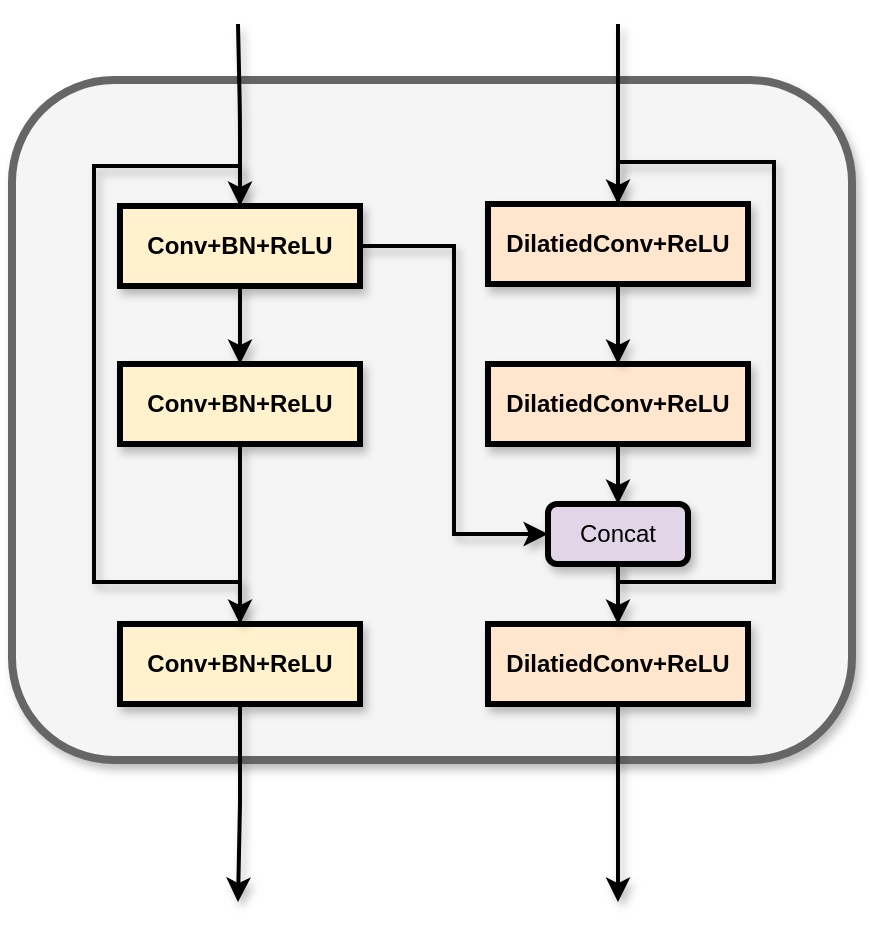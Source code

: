 <mxfile version="21.7.5" type="github">
  <diagram name="Page-1" id="qPdvbD_3wHOQJ4XgYrTA">
    <mxGraphModel dx="850" dy="777" grid="1" gridSize="10" guides="1" tooltips="1" connect="1" arrows="1" fold="1" page="1" pageScale="1" pageWidth="850" pageHeight="1100" math="0" shadow="0">
      <root>
        <mxCell id="0" />
        <mxCell id="1" parent="0" />
        <mxCell id="wB1HMgiuBddRS1M0Nn8E-1" value="" style="rounded=1;whiteSpace=wrap;html=1;fillColor=#f5f5f5;strokeColor=#666666;strokeWidth=4;fontColor=#333333;shadow=1;" parent="1" vertex="1">
          <mxGeometry x="139" y="129" width="420" height="340" as="geometry" />
        </mxCell>
        <mxCell id="wB1HMgiuBddRS1M0Nn8E-3" style="edgeStyle=orthogonalEdgeStyle;rounded=1;orthogonalLoop=1;jettySize=auto;html=1;strokeWidth=2;shadow=1;endArrow=none;endFill=0;startArrow=classic;startFill=1;" parent="1" source="wB1HMgiuBddRS1M0Nn8E-5" edge="1">
          <mxGeometry relative="1" as="geometry">
            <mxPoint x="252" y="101" as="targetPoint" />
          </mxGeometry>
        </mxCell>
        <mxCell id="wB1HMgiuBddRS1M0Nn8E-24" style="edgeStyle=orthogonalEdgeStyle;rounded=0;orthogonalLoop=1;jettySize=auto;html=1;entryX=0;entryY=0.5;entryDx=0;entryDy=0;strokeWidth=2;shadow=1;" parent="1" source="wB1HMgiuBddRS1M0Nn8E-5" target="wB1HMgiuBddRS1M0Nn8E-16" edge="1">
          <mxGeometry relative="1" as="geometry" />
        </mxCell>
        <mxCell id="wB1HMgiuBddRS1M0Nn8E-25" style="edgeStyle=orthogonalEdgeStyle;rounded=0;orthogonalLoop=1;jettySize=auto;html=1;entryX=0.5;entryY=0;entryDx=0;entryDy=0;strokeWidth=2;shadow=1;" parent="1" source="wB1HMgiuBddRS1M0Nn8E-5" target="wB1HMgiuBddRS1M0Nn8E-21" edge="1">
          <mxGeometry relative="1" as="geometry" />
        </mxCell>
        <mxCell id="wB1HMgiuBddRS1M0Nn8E-27" style="edgeStyle=orthogonalEdgeStyle;rounded=0;orthogonalLoop=1;jettySize=auto;html=1;exitX=0.5;exitY=0;exitDx=0;exitDy=0;entryX=0.5;entryY=0;entryDx=0;entryDy=0;strokeWidth=2;endArrow=none;endFill=0;shadow=1;" parent="1" source="wB1HMgiuBddRS1M0Nn8E-5" target="wB1HMgiuBddRS1M0Nn8E-7" edge="1">
          <mxGeometry relative="1" as="geometry">
            <mxPoint x="77" y="350" as="targetPoint" />
            <Array as="points">
              <mxPoint x="253" y="172" />
              <mxPoint x="180" y="172" />
              <mxPoint x="180" y="380" />
              <mxPoint x="253" y="380" />
            </Array>
          </mxGeometry>
        </mxCell>
        <mxCell id="wB1HMgiuBddRS1M0Nn8E-5" value="&lt;b&gt;Conv+BN+ReLU&lt;/b&gt;" style="rounded=0;whiteSpace=wrap;html=1;fillColor=#fff2cc;strokeColor=#000000;strokeWidth=3;shadow=1;" parent="1" vertex="1">
          <mxGeometry x="193" y="192" width="120" height="40" as="geometry" />
        </mxCell>
        <mxCell id="wB1HMgiuBddRS1M0Nn8E-6" style="edgeStyle=orthogonalEdgeStyle;rounded=0;orthogonalLoop=1;jettySize=auto;html=1;exitX=0.5;exitY=1;exitDx=0;exitDy=0;strokeWidth=2;shadow=1;" parent="1" source="wB1HMgiuBddRS1M0Nn8E-7" edge="1">
          <mxGeometry relative="1" as="geometry">
            <mxPoint x="252" y="540" as="targetPoint" />
          </mxGeometry>
        </mxCell>
        <mxCell id="wB1HMgiuBddRS1M0Nn8E-7" value="&lt;b style=&quot;border-color: var(--border-color);&quot;&gt;Conv+BN+ReLU&lt;/b&gt;" style="rounded=0;whiteSpace=wrap;html=1;fillColor=#fff2cc;strokeColor=#000000;strokeWidth=3;shadow=1;" parent="1" vertex="1">
          <mxGeometry x="193" y="401" width="120" height="40" as="geometry" />
        </mxCell>
        <mxCell id="wB1HMgiuBddRS1M0Nn8E-8" style="edgeStyle=orthogonalEdgeStyle;rounded=0;orthogonalLoop=1;jettySize=auto;html=1;entryX=0.5;entryY=0;entryDx=0;entryDy=0;strokeWidth=2;shadow=1;" parent="1" source="wB1HMgiuBddRS1M0Nn8E-9" target="wB1HMgiuBddRS1M0Nn8E-16" edge="1">
          <mxGeometry relative="1" as="geometry" />
        </mxCell>
        <mxCell id="wB1HMgiuBddRS1M0Nn8E-9" value="&lt;b style=&quot;border-color: var(--border-color);&quot;&gt;DilatiedConv+ReLU&lt;/b&gt;" style="rounded=0;whiteSpace=wrap;html=1;fillColor=#ffe6cc;strokeColor=#000000;strokeWidth=3;shadow=1;" parent="1" vertex="1">
          <mxGeometry x="377" y="271" width="130" height="40" as="geometry" />
        </mxCell>
        <mxCell id="wB1HMgiuBddRS1M0Nn8E-10" style="edgeStyle=orthogonalEdgeStyle;rounded=0;orthogonalLoop=1;jettySize=auto;html=1;exitX=0.5;exitY=1;exitDx=0;exitDy=0;strokeWidth=2;shadow=1;" parent="1" source="wB1HMgiuBddRS1M0Nn8E-11" edge="1">
          <mxGeometry relative="1" as="geometry">
            <mxPoint x="442" y="540" as="targetPoint" />
          </mxGeometry>
        </mxCell>
        <mxCell id="wB1HMgiuBddRS1M0Nn8E-11" value="&lt;b style=&quot;border-color: var(--border-color);&quot;&gt;DilatiedConv+ReLU&lt;/b&gt;" style="rounded=0;whiteSpace=wrap;html=1;fillColor=#ffe6cc;strokeColor=#000000;strokeWidth=3;shadow=1;" parent="1" vertex="1">
          <mxGeometry x="377" y="401" width="130" height="40" as="geometry" />
        </mxCell>
        <mxCell id="wB1HMgiuBddRS1M0Nn8E-12" style="edgeStyle=orthogonalEdgeStyle;rounded=0;orthogonalLoop=1;jettySize=auto;html=1;entryX=0.5;entryY=0;entryDx=0;entryDy=0;strokeWidth=2;shadow=1;" parent="1" source="wB1HMgiuBddRS1M0Nn8E-14" target="wB1HMgiuBddRS1M0Nn8E-9" edge="1">
          <mxGeometry relative="1" as="geometry" />
        </mxCell>
        <mxCell id="wB1HMgiuBddRS1M0Nn8E-13" style="rounded=0;orthogonalLoop=1;jettySize=auto;html=1;strokeWidth=2;shadow=1;startArrow=classic;startFill=1;endArrow=none;endFill=0;" parent="1" source="wB1HMgiuBddRS1M0Nn8E-14" edge="1">
          <mxGeometry relative="1" as="geometry">
            <mxPoint x="442" y="101" as="targetPoint" />
          </mxGeometry>
        </mxCell>
        <mxCell id="wB1HMgiuBddRS1M0Nn8E-30" style="edgeStyle=orthogonalEdgeStyle;rounded=0;orthogonalLoop=1;jettySize=auto;html=1;entryX=0.5;entryY=1;entryDx=0;entryDy=0;strokeWidth=2;endArrow=none;endFill=0;shadow=1;" parent="1" target="wB1HMgiuBddRS1M0Nn8E-16" edge="1">
          <mxGeometry relative="1" as="geometry">
            <mxPoint x="442" y="160" as="targetPoint" />
            <mxPoint x="442" y="190" as="sourcePoint" />
            <Array as="points">
              <mxPoint x="442" y="170" />
              <mxPoint x="520" y="170" />
              <mxPoint x="520" y="380" />
              <mxPoint x="442" y="380" />
            </Array>
          </mxGeometry>
        </mxCell>
        <mxCell id="wB1HMgiuBddRS1M0Nn8E-14" value="&lt;b style=&quot;border-color: var(--border-color);&quot;&gt;DilatiedConv+ReLU&lt;/b&gt;" style="rounded=0;whiteSpace=wrap;html=1;fillColor=#ffe6cc;strokeColor=#000000;strokeWidth=3;shadow=1;" parent="1" vertex="1">
          <mxGeometry x="377" y="191" width="130" height="40" as="geometry" />
        </mxCell>
        <mxCell id="wB1HMgiuBddRS1M0Nn8E-15" style="edgeStyle=orthogonalEdgeStyle;rounded=0;orthogonalLoop=1;jettySize=auto;html=1;entryX=0.5;entryY=0;entryDx=0;entryDy=0;strokeWidth=2;shadow=1;" parent="1" source="wB1HMgiuBddRS1M0Nn8E-16" target="wB1HMgiuBddRS1M0Nn8E-11" edge="1">
          <mxGeometry relative="1" as="geometry" />
        </mxCell>
        <mxCell id="wB1HMgiuBddRS1M0Nn8E-16" value="Concat" style="rounded=1;whiteSpace=wrap;html=1;strokeWidth=3;shadow=1;fillColor=#e1d5e7;strokeColor=#000000;" parent="1" vertex="1">
          <mxGeometry x="407" y="341" width="70" height="30" as="geometry" />
        </mxCell>
        <mxCell id="wB1HMgiuBddRS1M0Nn8E-26" style="edgeStyle=orthogonalEdgeStyle;rounded=0;orthogonalLoop=1;jettySize=auto;html=1;entryX=0.5;entryY=0;entryDx=0;entryDy=0;strokeWidth=2;shadow=1;" parent="1" source="wB1HMgiuBddRS1M0Nn8E-21" target="wB1HMgiuBddRS1M0Nn8E-7" edge="1">
          <mxGeometry relative="1" as="geometry" />
        </mxCell>
        <mxCell id="wB1HMgiuBddRS1M0Nn8E-21" value="&lt;b&gt;Conv+BN+ReLU&lt;/b&gt;" style="rounded=0;whiteSpace=wrap;html=1;fillColor=#fff2cc;strokeColor=#000000;strokeWidth=3;shadow=1;" parent="1" vertex="1">
          <mxGeometry x="193" y="271" width="120" height="40" as="geometry" />
        </mxCell>
      </root>
    </mxGraphModel>
  </diagram>
</mxfile>
